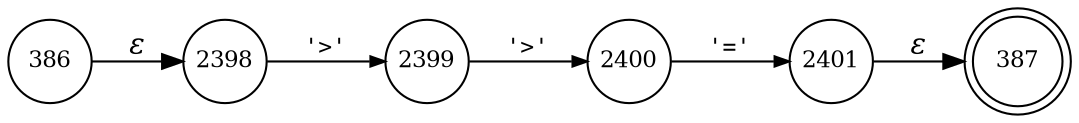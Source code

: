 digraph ATN {
rankdir=LR;
s387[fontsize=11, label="387", shape=doublecircle, fixedsize=true, width=.6];
s2400[fontsize=11,label="2400", shape=circle, fixedsize=true, width=.55, peripheries=1];
s2401[fontsize=11,label="2401", shape=circle, fixedsize=true, width=.55, peripheries=1];
s386[fontsize=11,label="386", shape=circle, fixedsize=true, width=.55, peripheries=1];
s2398[fontsize=11,label="2398", shape=circle, fixedsize=true, width=.55, peripheries=1];
s2399[fontsize=11,label="2399", shape=circle, fixedsize=true, width=.55, peripheries=1];
s386 -> s2398 [fontname="Times-Italic", label="&epsilon;"];
s2398 -> s2399 [fontsize=11, fontname="Courier", arrowsize=.7, label = "'>'", arrowhead = normal];
s2399 -> s2400 [fontsize=11, fontname="Courier", arrowsize=.7, label = "'>'", arrowhead = normal];
s2400 -> s2401 [fontsize=11, fontname="Courier", arrowsize=.7, label = "'='", arrowhead = normal];
s2401 -> s387 [fontname="Times-Italic", label="&epsilon;"];
}